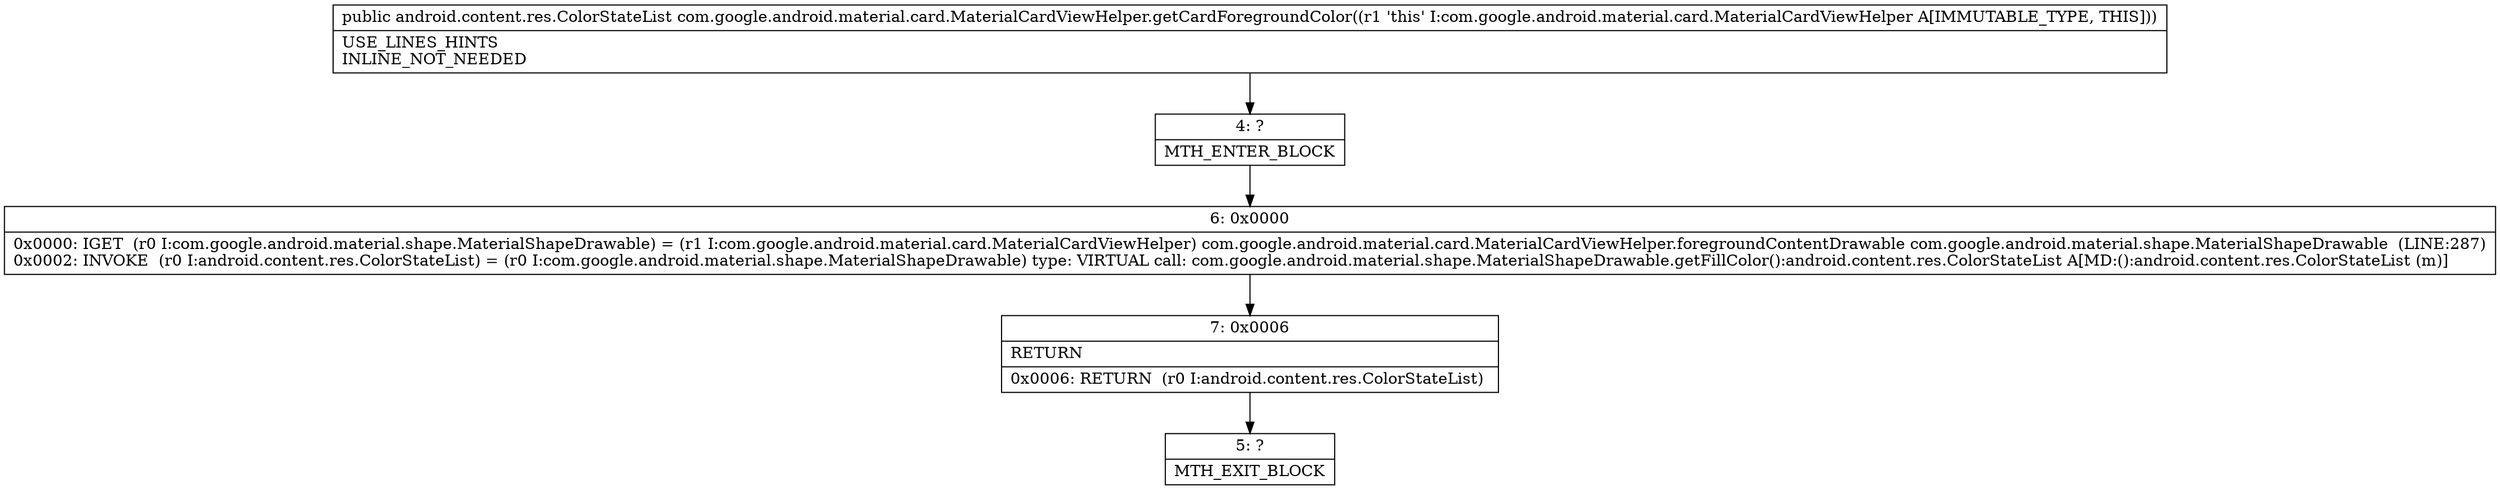 digraph "CFG forcom.google.android.material.card.MaterialCardViewHelper.getCardForegroundColor()Landroid\/content\/res\/ColorStateList;" {
Node_4 [shape=record,label="{4\:\ ?|MTH_ENTER_BLOCK\l}"];
Node_6 [shape=record,label="{6\:\ 0x0000|0x0000: IGET  (r0 I:com.google.android.material.shape.MaterialShapeDrawable) = (r1 I:com.google.android.material.card.MaterialCardViewHelper) com.google.android.material.card.MaterialCardViewHelper.foregroundContentDrawable com.google.android.material.shape.MaterialShapeDrawable  (LINE:287)\l0x0002: INVOKE  (r0 I:android.content.res.ColorStateList) = (r0 I:com.google.android.material.shape.MaterialShapeDrawable) type: VIRTUAL call: com.google.android.material.shape.MaterialShapeDrawable.getFillColor():android.content.res.ColorStateList A[MD:():android.content.res.ColorStateList (m)]\l}"];
Node_7 [shape=record,label="{7\:\ 0x0006|RETURN\l|0x0006: RETURN  (r0 I:android.content.res.ColorStateList) \l}"];
Node_5 [shape=record,label="{5\:\ ?|MTH_EXIT_BLOCK\l}"];
MethodNode[shape=record,label="{public android.content.res.ColorStateList com.google.android.material.card.MaterialCardViewHelper.getCardForegroundColor((r1 'this' I:com.google.android.material.card.MaterialCardViewHelper A[IMMUTABLE_TYPE, THIS]))  | USE_LINES_HINTS\lINLINE_NOT_NEEDED\l}"];
MethodNode -> Node_4;Node_4 -> Node_6;
Node_6 -> Node_7;
Node_7 -> Node_5;
}

